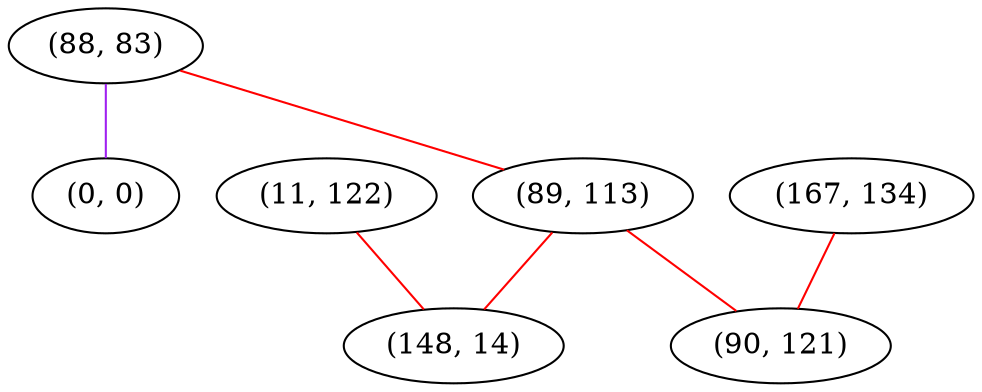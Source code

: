 graph "" {
"(88, 83)";
"(0, 0)";
"(89, 113)";
"(167, 134)";
"(11, 122)";
"(148, 14)";
"(90, 121)";
"(88, 83)" -- "(0, 0)"  [color=purple, key=0, weight=4];
"(88, 83)" -- "(89, 113)"  [color=red, key=0, weight=1];
"(89, 113)" -- "(148, 14)"  [color=red, key=0, weight=1];
"(89, 113)" -- "(90, 121)"  [color=red, key=0, weight=1];
"(167, 134)" -- "(90, 121)"  [color=red, key=0, weight=1];
"(11, 122)" -- "(148, 14)"  [color=red, key=0, weight=1];
}
